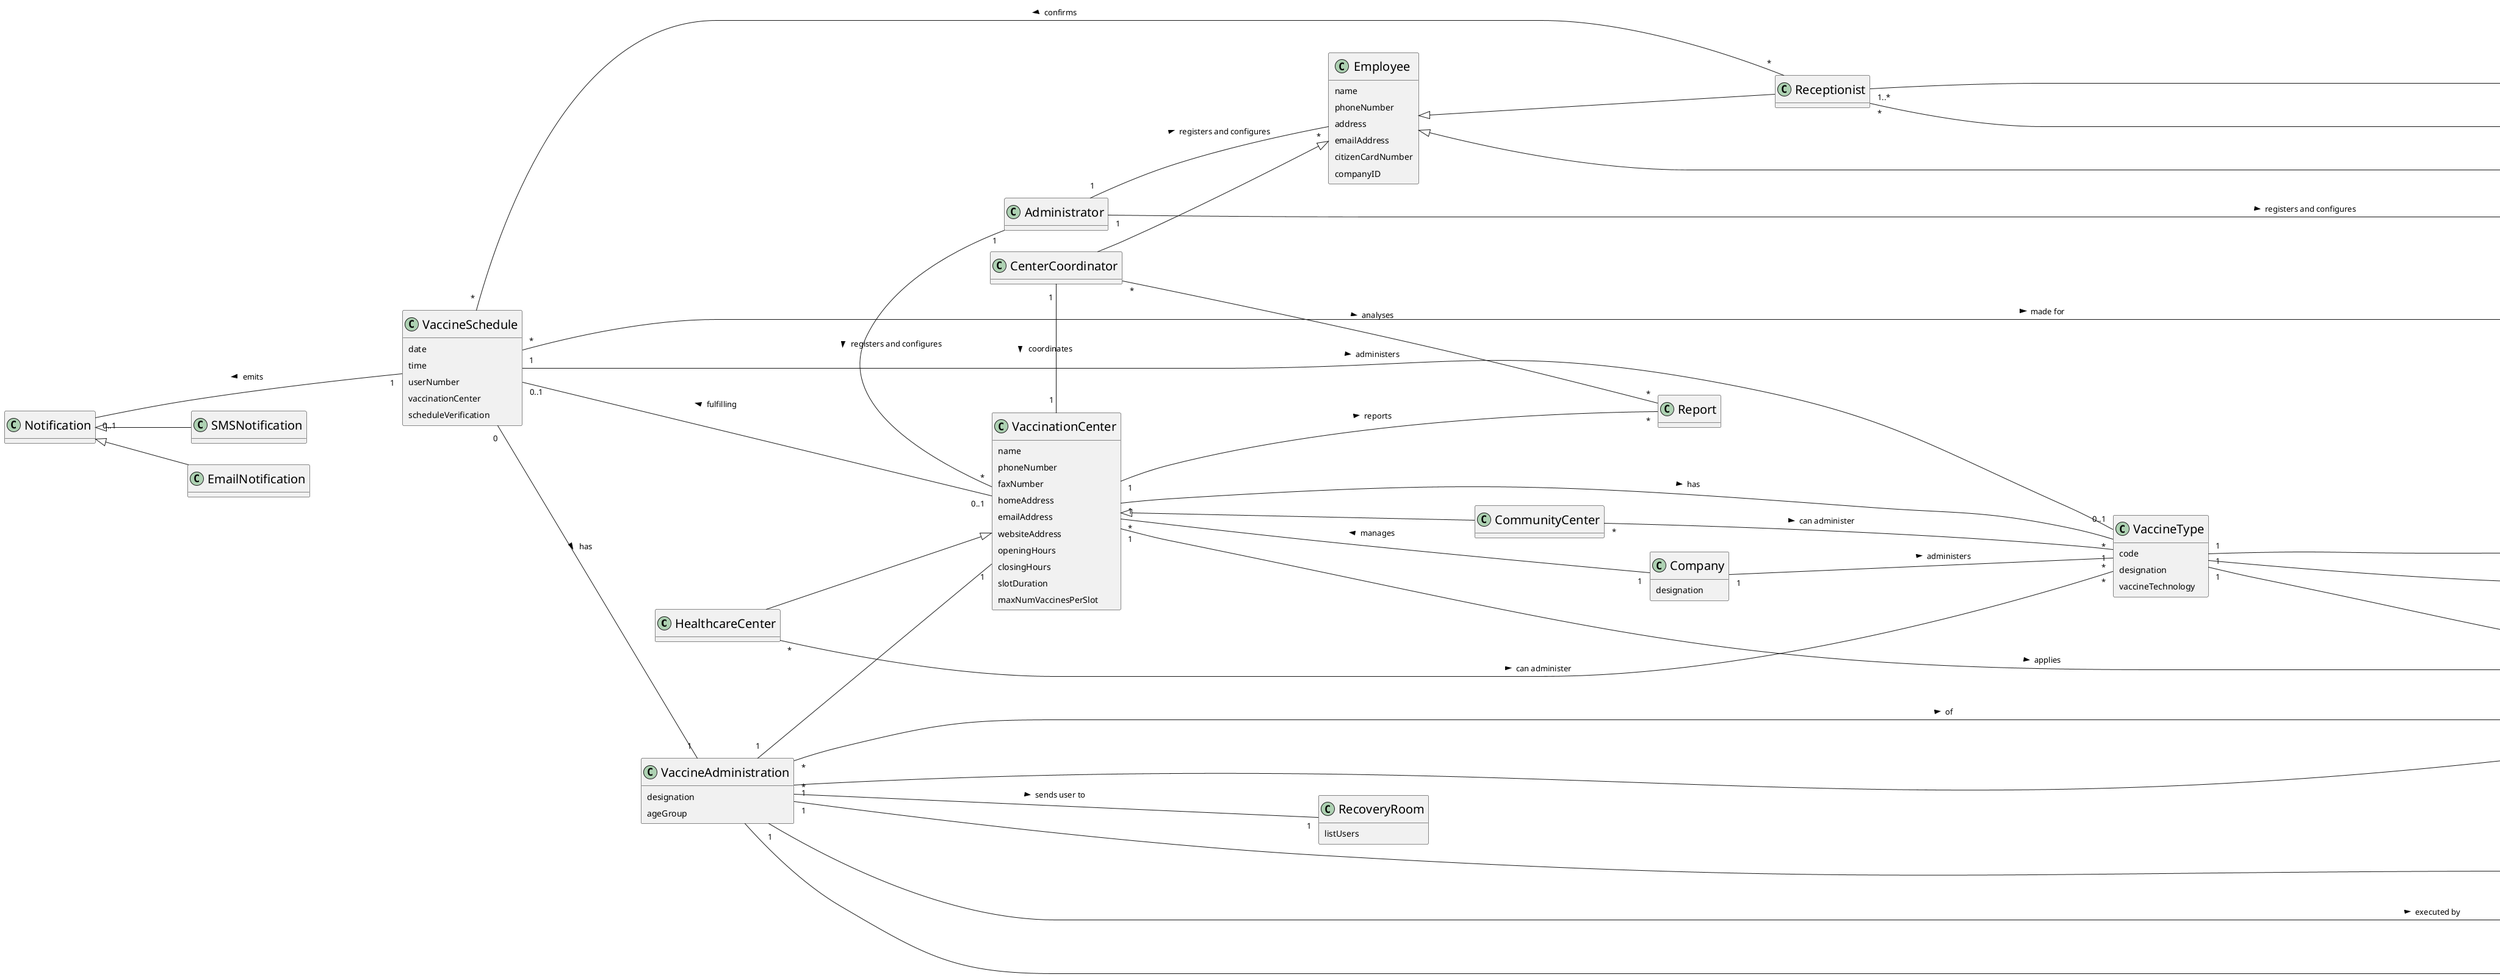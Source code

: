 @startuml
left to right direction
hide methods
skinparam classFontSize 20
skinparam padding 4
skinparam ranksep 150

class HealthcareCenter{
}

class Report

class CenterCoordinator{
}

class Company{
designation
}

class Administrator

class Vaccine{
Id
Name
Brand
Vaccine Type
Age Group
Dose Number
Vaccine Dosage
Time Since Last Dose
}


class VaccineSchedule{
date
time
userNumber
vaccinationCenter
scheduleVerification
}

class Receptionist


class SNSUser{
name
address
gender
phoneNumber
birthDate
emailAddress
snsUserNumber
citizenCardNumber
}

class Notification

class SMSNotification

class EmailNotification

class Report

class VaccineAdministration{
designation
ageGroup
}

class Nurse


class RecoveryRoom{
listUsers
}


class CommunityCenter{
}

class VaccinationCenter{
name
phoneNumber
faxNumber
homeAddress
emailAddress
websiteAddress
openingHours
closingHours
slotDuration
maxNumVaccinesPerSlot
}

class VaccineType{
code
designation
vaccineTechnology
}

class VaccinationCertificate

class WaitingRoom

class Employee{
name
phoneNumber
address
emailAddress
citizenCardNumber
companyID
}

Employee <|-down- Nurse
Employee <|-down- Receptionist
Employee <|-up- CenterCoordinator

Company "1" -up-- "*" VaccinationCenter : manages >
Company "1" -down-- "*" VaccineType : administers >

VaccinationCenter <|-up- HealthcareCenter
VaccinationCenter <|-- CommunityCenter
VaccinationCenter "1" -down-- "*"Vaccine : applies >
VaccinationCenter "1" -up-- "*" Report : reports >
VaccinationCenter "1"--"*" VaccineType : has >

Vaccine "1" --"*" Dosage
Vaccine "*" -down--- "1" VaccineType : is >
Vaccine "1" -down-- "*" VaccineAdministration : of <
Vaccine "*" -down-- "1" SNSUser : > administrated on
VaccinationCenter "0..1" -right- "0..1" VaccineSchedule : > fulfilling
VaccineType "1" -- "*" Vaccine : has >

VaccineAdministration "1" -up- "*" Nurse : executed by >
VaccineAdministration "1" -down- "1" VaccinationCenter

HealthcareCenter "*" -down- "*" VaccineType : can administer >
CommunityCenter "*" -right- "1" VaccineType : can administer >


CenterCoordinator "1" -left- "1" VaccinationCenter : coordinates >
CenterCoordinator "*" --- "*" Report : analyses >

Administrator "1" -right- "*" Employee : registers and configures >
Administrator "1" -right- "*" VaccinationCenter : registers and configures >
Administrator "1" -down- "*" SNSUser : registers and configures >

SNSUser "1" -right-- "1" VaccinationCertificate : requests >
SNSUser "1" -left- "1" VaccineAdministration

VaccinationCertificate "1"--"1" VaccineType
VaccinationCertificate "1"--"1" VaccineAdministration

VaccineSchedule "*" -down-- "1" SNSUser : made for >
VaccineSchedule "1" -up-- "0..1" VaccineType : administers >
VaccineSchedule "0" -- "1" VaccineAdministration : has >

Receptionist "*" -down-- "*" SNSUser : registers arrival of >
Receptionist "*" -down--- "*" VaccineSchedule : confirms >
Receptionist "1..*"-right-- "1..*"WaitingRoom : sends SNS user to >

Nurse "*" -down- "1..*" WaitingRoom : consults users in >
(Nurse, WaitingRoom) .. UserHealthHistoric
Nurse "1" -up-- "*" VaccinationCertificate : issues and delivers >
VaccineAdministration "*" -down-- "1" RecoveryRoom : sends user to >
VaccineAdministration -up-- WaitingRoom : sends users to >

VaccineSchedule "1" -up-- "0..1" Notification : emits >

Notification <|-- SMSNotification
Notification <|-- EmailNotification
@enduml